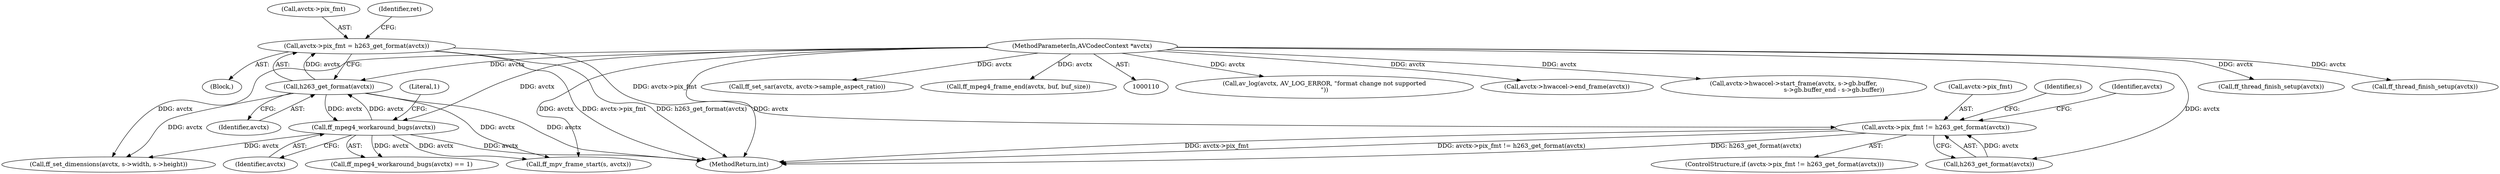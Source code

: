 digraph "0_FFmpeg_bd27a9364ca274ca97f1df6d984e88a0700fb235_0@pointer" {
"1000584" [label="(Call,avctx->pix_fmt = h263_get_format(avctx))"];
"1000588" [label="(Call,h263_get_format(avctx))"];
"1000661" [label="(Call,ff_mpeg4_workaround_bugs(avctx))"];
"1000111" [label="(MethodParameterIn,AVCodecContext *avctx)"];
"1000734" [label="(Call,avctx->pix_fmt != h263_get_format(avctx))"];
"1000663" [label="(Literal,1)"];
"1000707" [label="(Call,ff_set_dimensions(avctx, s->width, s->height))"];
"1000741" [label="(Call,av_log(avctx, AV_LOG_ERROR, \"format change not supported\n\"))"];
"1000733" [label="(ControlStructure,if (avctx->pix_fmt != h263_get_format(avctx)))"];
"1000585" [label="(Call,avctx->pix_fmt)"];
"1000583" [label="(Block,)"];
"1000661" [label="(Call,ff_mpeg4_workaround_bugs(avctx))"];
"1000938" [label="(Call,ff_mpv_frame_start(s, avctx))"];
"1000734" [label="(Call,avctx->pix_fmt != h263_get_format(avctx))"];
"1001474" [label="(MethodReturn,int)"];
"1000662" [label="(Identifier,avctx)"];
"1001200" [label="(Call,avctx->hwaccel->end_frame(avctx))"];
"1000660" [label="(Call,ff_mpeg4_workaround_bugs(avctx) == 1)"];
"1000742" [label="(Identifier,avctx)"];
"1000593" [label="(Identifier,ret)"];
"1000738" [label="(Call,h263_get_format(avctx))"];
"1000958" [label="(Call,avctx->hwaccel->start_frame(avctx, s->gb.buffer,\n                                          s->gb.buffer_end - s->gb.buffer))"];
"1000588" [label="(Call,h263_get_format(avctx))"];
"1001231" [label="(Call,ff_thread_finish_setup(avctx))"];
"1000735" [label="(Call,avctx->pix_fmt)"];
"1000111" [label="(MethodParameterIn,AVCodecContext *avctx)"];
"1000949" [label="(Call,ff_thread_finish_setup(avctx))"];
"1000589" [label="(Identifier,avctx)"];
"1000721" [label="(Call,ff_set_sar(avctx, avctx->sample_aspect_ratio))"];
"1000756" [label="(Identifier,s)"];
"1001218" [label="(Call,ff_mpeg4_frame_end(avctx, buf, buf_size))"];
"1000584" [label="(Call,avctx->pix_fmt = h263_get_format(avctx))"];
"1000584" -> "1000583"  [label="AST: "];
"1000584" -> "1000588"  [label="CFG: "];
"1000585" -> "1000584"  [label="AST: "];
"1000588" -> "1000584"  [label="AST: "];
"1000593" -> "1000584"  [label="CFG: "];
"1000584" -> "1001474"  [label="DDG: h263_get_format(avctx)"];
"1000584" -> "1001474"  [label="DDG: avctx->pix_fmt"];
"1000588" -> "1000584"  [label="DDG: avctx"];
"1000584" -> "1000734"  [label="DDG: avctx->pix_fmt"];
"1000588" -> "1000589"  [label="CFG: "];
"1000589" -> "1000588"  [label="AST: "];
"1000588" -> "1001474"  [label="DDG: avctx"];
"1000661" -> "1000588"  [label="DDG: avctx"];
"1000111" -> "1000588"  [label="DDG: avctx"];
"1000588" -> "1000661"  [label="DDG: avctx"];
"1000588" -> "1000707"  [label="DDG: avctx"];
"1000588" -> "1000938"  [label="DDG: avctx"];
"1000661" -> "1000660"  [label="AST: "];
"1000661" -> "1000662"  [label="CFG: "];
"1000662" -> "1000661"  [label="AST: "];
"1000663" -> "1000661"  [label="CFG: "];
"1000661" -> "1001474"  [label="DDG: avctx"];
"1000661" -> "1000660"  [label="DDG: avctx"];
"1000111" -> "1000661"  [label="DDG: avctx"];
"1000661" -> "1000707"  [label="DDG: avctx"];
"1000661" -> "1000938"  [label="DDG: avctx"];
"1000111" -> "1000110"  [label="AST: "];
"1000111" -> "1001474"  [label="DDG: avctx"];
"1000111" -> "1000707"  [label="DDG: avctx"];
"1000111" -> "1000721"  [label="DDG: avctx"];
"1000111" -> "1000738"  [label="DDG: avctx"];
"1000111" -> "1000741"  [label="DDG: avctx"];
"1000111" -> "1000938"  [label="DDG: avctx"];
"1000111" -> "1000949"  [label="DDG: avctx"];
"1000111" -> "1000958"  [label="DDG: avctx"];
"1000111" -> "1001200"  [label="DDG: avctx"];
"1000111" -> "1001218"  [label="DDG: avctx"];
"1000111" -> "1001231"  [label="DDG: avctx"];
"1000734" -> "1000733"  [label="AST: "];
"1000734" -> "1000738"  [label="CFG: "];
"1000735" -> "1000734"  [label="AST: "];
"1000738" -> "1000734"  [label="AST: "];
"1000742" -> "1000734"  [label="CFG: "];
"1000756" -> "1000734"  [label="CFG: "];
"1000734" -> "1001474"  [label="DDG: avctx->pix_fmt"];
"1000734" -> "1001474"  [label="DDG: avctx->pix_fmt != h263_get_format(avctx)"];
"1000734" -> "1001474"  [label="DDG: h263_get_format(avctx)"];
"1000738" -> "1000734"  [label="DDG: avctx"];
}
